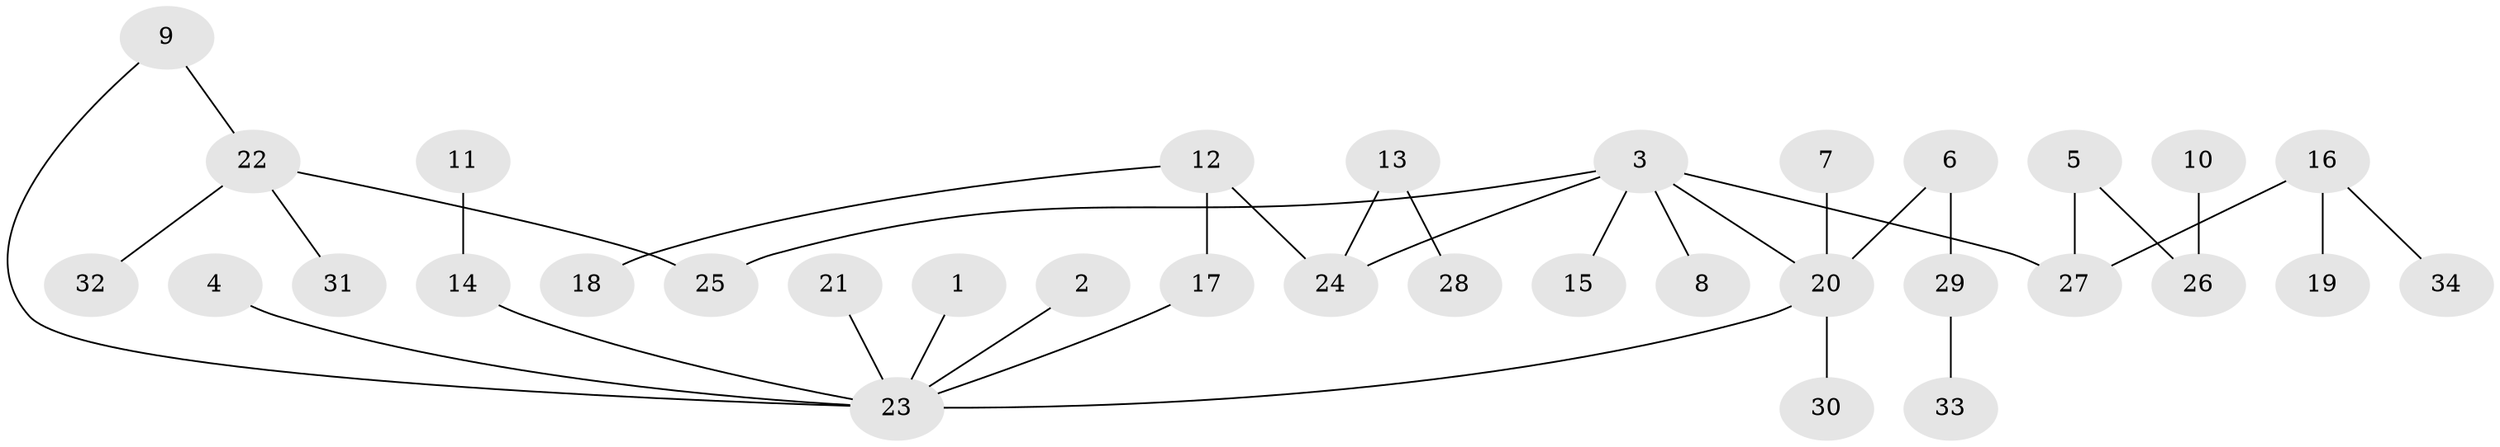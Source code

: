 // original degree distribution, {1: 0.44776119402985076, 5: 0.014925373134328358, 6: 0.014925373134328358, 3: 0.1791044776119403, 9: 0.014925373134328358, 4: 0.04477611940298507, 2: 0.2835820895522388}
// Generated by graph-tools (version 1.1) at 2025/25/03/09/25 03:25:27]
// undirected, 34 vertices, 35 edges
graph export_dot {
graph [start="1"]
  node [color=gray90,style=filled];
  1;
  2;
  3;
  4;
  5;
  6;
  7;
  8;
  9;
  10;
  11;
  12;
  13;
  14;
  15;
  16;
  17;
  18;
  19;
  20;
  21;
  22;
  23;
  24;
  25;
  26;
  27;
  28;
  29;
  30;
  31;
  32;
  33;
  34;
  1 -- 23 [weight=1.0];
  2 -- 23 [weight=1.0];
  3 -- 8 [weight=1.0];
  3 -- 15 [weight=1.0];
  3 -- 20 [weight=1.0];
  3 -- 24 [weight=1.0];
  3 -- 25 [weight=1.0];
  3 -- 27 [weight=1.0];
  4 -- 23 [weight=1.0];
  5 -- 26 [weight=1.0];
  5 -- 27 [weight=1.0];
  6 -- 20 [weight=1.0];
  6 -- 29 [weight=1.0];
  7 -- 20 [weight=1.0];
  9 -- 22 [weight=1.0];
  9 -- 23 [weight=1.0];
  10 -- 26 [weight=1.0];
  11 -- 14 [weight=1.0];
  12 -- 17 [weight=1.0];
  12 -- 18 [weight=1.0];
  12 -- 24 [weight=1.0];
  13 -- 24 [weight=1.0];
  13 -- 28 [weight=1.0];
  14 -- 23 [weight=1.0];
  16 -- 19 [weight=1.0];
  16 -- 27 [weight=1.0];
  16 -- 34 [weight=1.0];
  17 -- 23 [weight=1.0];
  20 -- 23 [weight=1.0];
  20 -- 30 [weight=1.0];
  21 -- 23 [weight=1.0];
  22 -- 25 [weight=1.0];
  22 -- 31 [weight=1.0];
  22 -- 32 [weight=1.0];
  29 -- 33 [weight=1.0];
}
